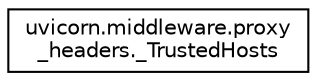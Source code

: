 digraph "Graphical Class Hierarchy"
{
 // LATEX_PDF_SIZE
  edge [fontname="Helvetica",fontsize="10",labelfontname="Helvetica",labelfontsize="10"];
  node [fontname="Helvetica",fontsize="10",shape=record];
  rankdir="LR";
  Node0 [label="uvicorn.middleware.proxy\l_headers._TrustedHosts",height=0.2,width=0.4,color="black", fillcolor="white", style="filled",URL="$classuvicorn_1_1middleware_1_1proxy__headers_1_1__TrustedHosts.html",tooltip=" "];
}
